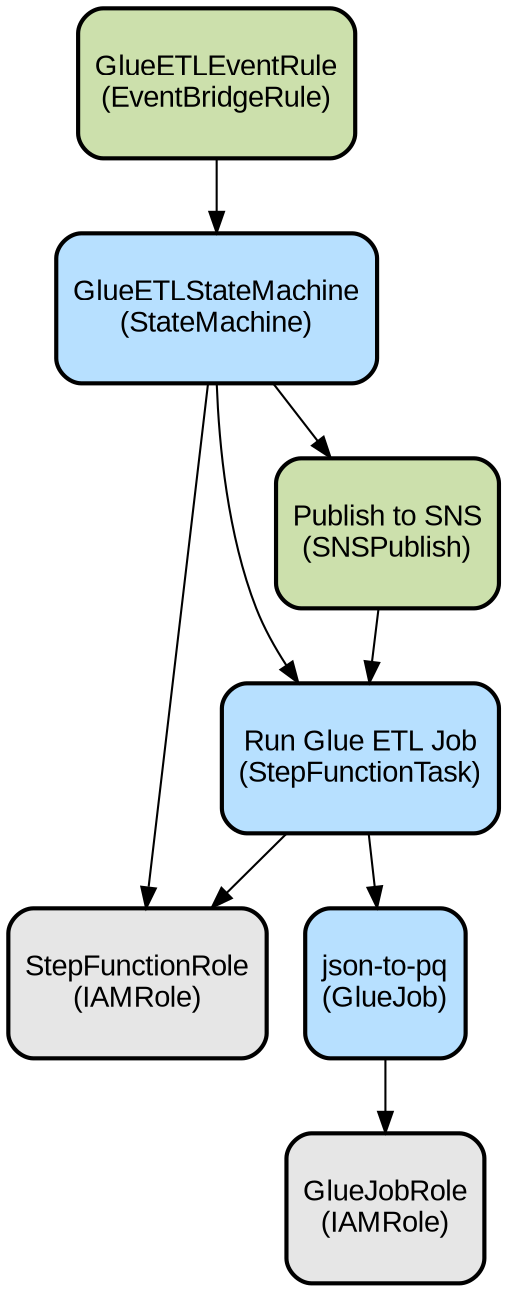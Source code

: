 digraph INFRA {
  node [ color = "black", fillcolor = "#E6E6E6", height =1, style = "filled,bold,rounded", fontname = "Arial" ];
  "GlueJobRole" [ label = "GlueJobRole
(IAMRole)", shape =rectangle ];
  "json-to-pq" [ label = "json-to-pq
(GlueJob)", shape =rectangle, fillcolor = "#B7E0FF" ];
  "StepFunctionRole" [ label = "StepFunctionRole
(IAMRole)", shape =rectangle ];
  "Run Glue ETL Job" [ label = "Run Glue ETL Job
(StepFunctionTask)", shape =rectangle, fillcolor = "#B7E0FF" ];
  "Publish to SNS" [ label = "Publish to SNS
(SNSPublish)", shape =rectangle, fillcolor = "#CCE0AC" ];
  "GlueETLStateMachine" [ label = "GlueETLStateMachine
(StateMachine)", shape =rectangle, fillcolor = "#B7E0FF" ];
  "GlueETLEventRule" [ label = "GlueETLEventRule
(EventBridgeRule)", shape =rectangle, fillcolor = "#CCE0AC" ];
  "json-to-pq" -> "GlueJobRole";
  "Run Glue ETL Job" -> "json-to-pq";
  "Run Glue ETL Job" -> "StepFunctionRole";
  "Publish to SNS" -> "Run Glue ETL Job";
  "GlueETLStateMachine" -> "Run Glue ETL Job";
  "GlueETLStateMachine" -> "StepFunctionRole";
  "GlueETLStateMachine" -> "Publish to SNS";
  "GlueETLEventRule" -> "GlueETLStateMachine";
}
